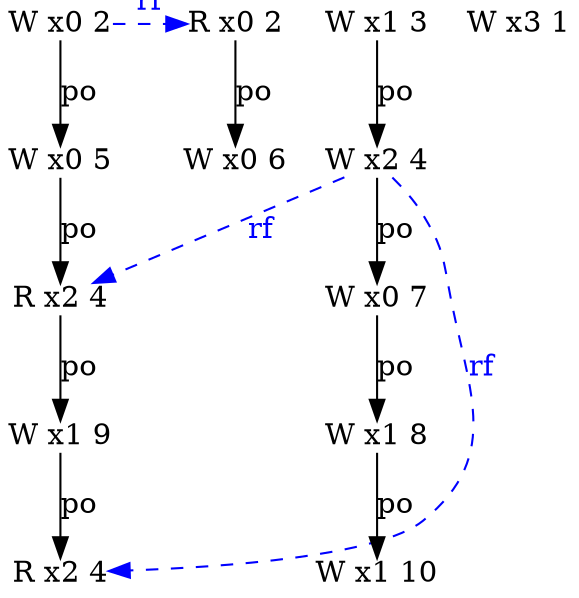 digraph g {
  n3_1 [type=W,loc=2,th=3,idx=1,label="W x2 4",pos="3,-1!",shape=plain];
  n1_1 [type=W,loc=0,th=1,idx=1,label="W x0 5",pos="1,-1!",shape=plain];
  n2_0 [type=R,loc=0,th=2,idx=0,label="R x0 2",pos="2,0!",shape=plain];
  n1_3 [type=W,loc=1,th=1,idx=3,label="W x1 9",pos="1,-3!",shape=plain];
  n0_0 [type=W,loc=3,th=0,idx=0,label="W x3 1",pos="0,0!",shape=plain];
  n3_0 [type=W,loc=1,th=3,idx=0,label="W x1 3",pos="3,0!",shape=plain];
  n1_2 [type=R,loc=2,th=1,idx=2,label="R x2 4",pos="1,-2!",shape=plain];
  n2_1 [type=W,loc=0,th=2,idx=1,label="W x0 6",pos="2,-1!",shape=plain];
  n3_2 [type=W,loc=0,th=3,idx=2,label="W x0 7",pos="3,-2!",shape=plain];
  n1_0 [type=W,loc=0,th=1,idx=0,label="W x0 2",pos="1,0!",shape=plain];
  n1_4 [type=R,loc=2,th=1,idx=4,label="R x2 4",pos="1,-4!",shape=plain];
  n3_3 [type=W,loc=1,th=3,idx=3,label="W x1 8",pos="3,-3!",shape=plain];
  n3_4 [type=W,loc=1,th=3,idx=4,label="W x1 10",pos="3,-4!",shape=plain];
  n3_0 -> n3_1 [label="po"];
  n3_1 -> n3_2 [label="po"];
  n1_0 -> n1_1 [label="po"];
  n3_2 -> n3_3 [label="po"];
  n1_2 -> n1_3 [label="po"];
  n1_1 -> n1_2 [label="po"];
  n3_3 -> n3_4 [label="po"];
  n2_0 -> n2_1 [label="po"];
  n1_3 -> n1_4 [label="po"];
  n1_0 -> n2_0 [from_th=1,to_th=2,from_idx=0,to_idx=0,constraint=false,style=dashed,label="rf",fontcolor=blue,color=blue];
  n3_1 -> n1_4 [from_th=3,to_th=1,from_idx=1,to_idx=4,constraint=false,style=dashed,label="rf",fontcolor=blue,color=blue];
  n3_1 -> n1_2 [from_th=3,to_th=1,from_idx=1,to_idx=2,constraint=false,style=dashed,label="rf",fontcolor=blue,color=blue];
}

